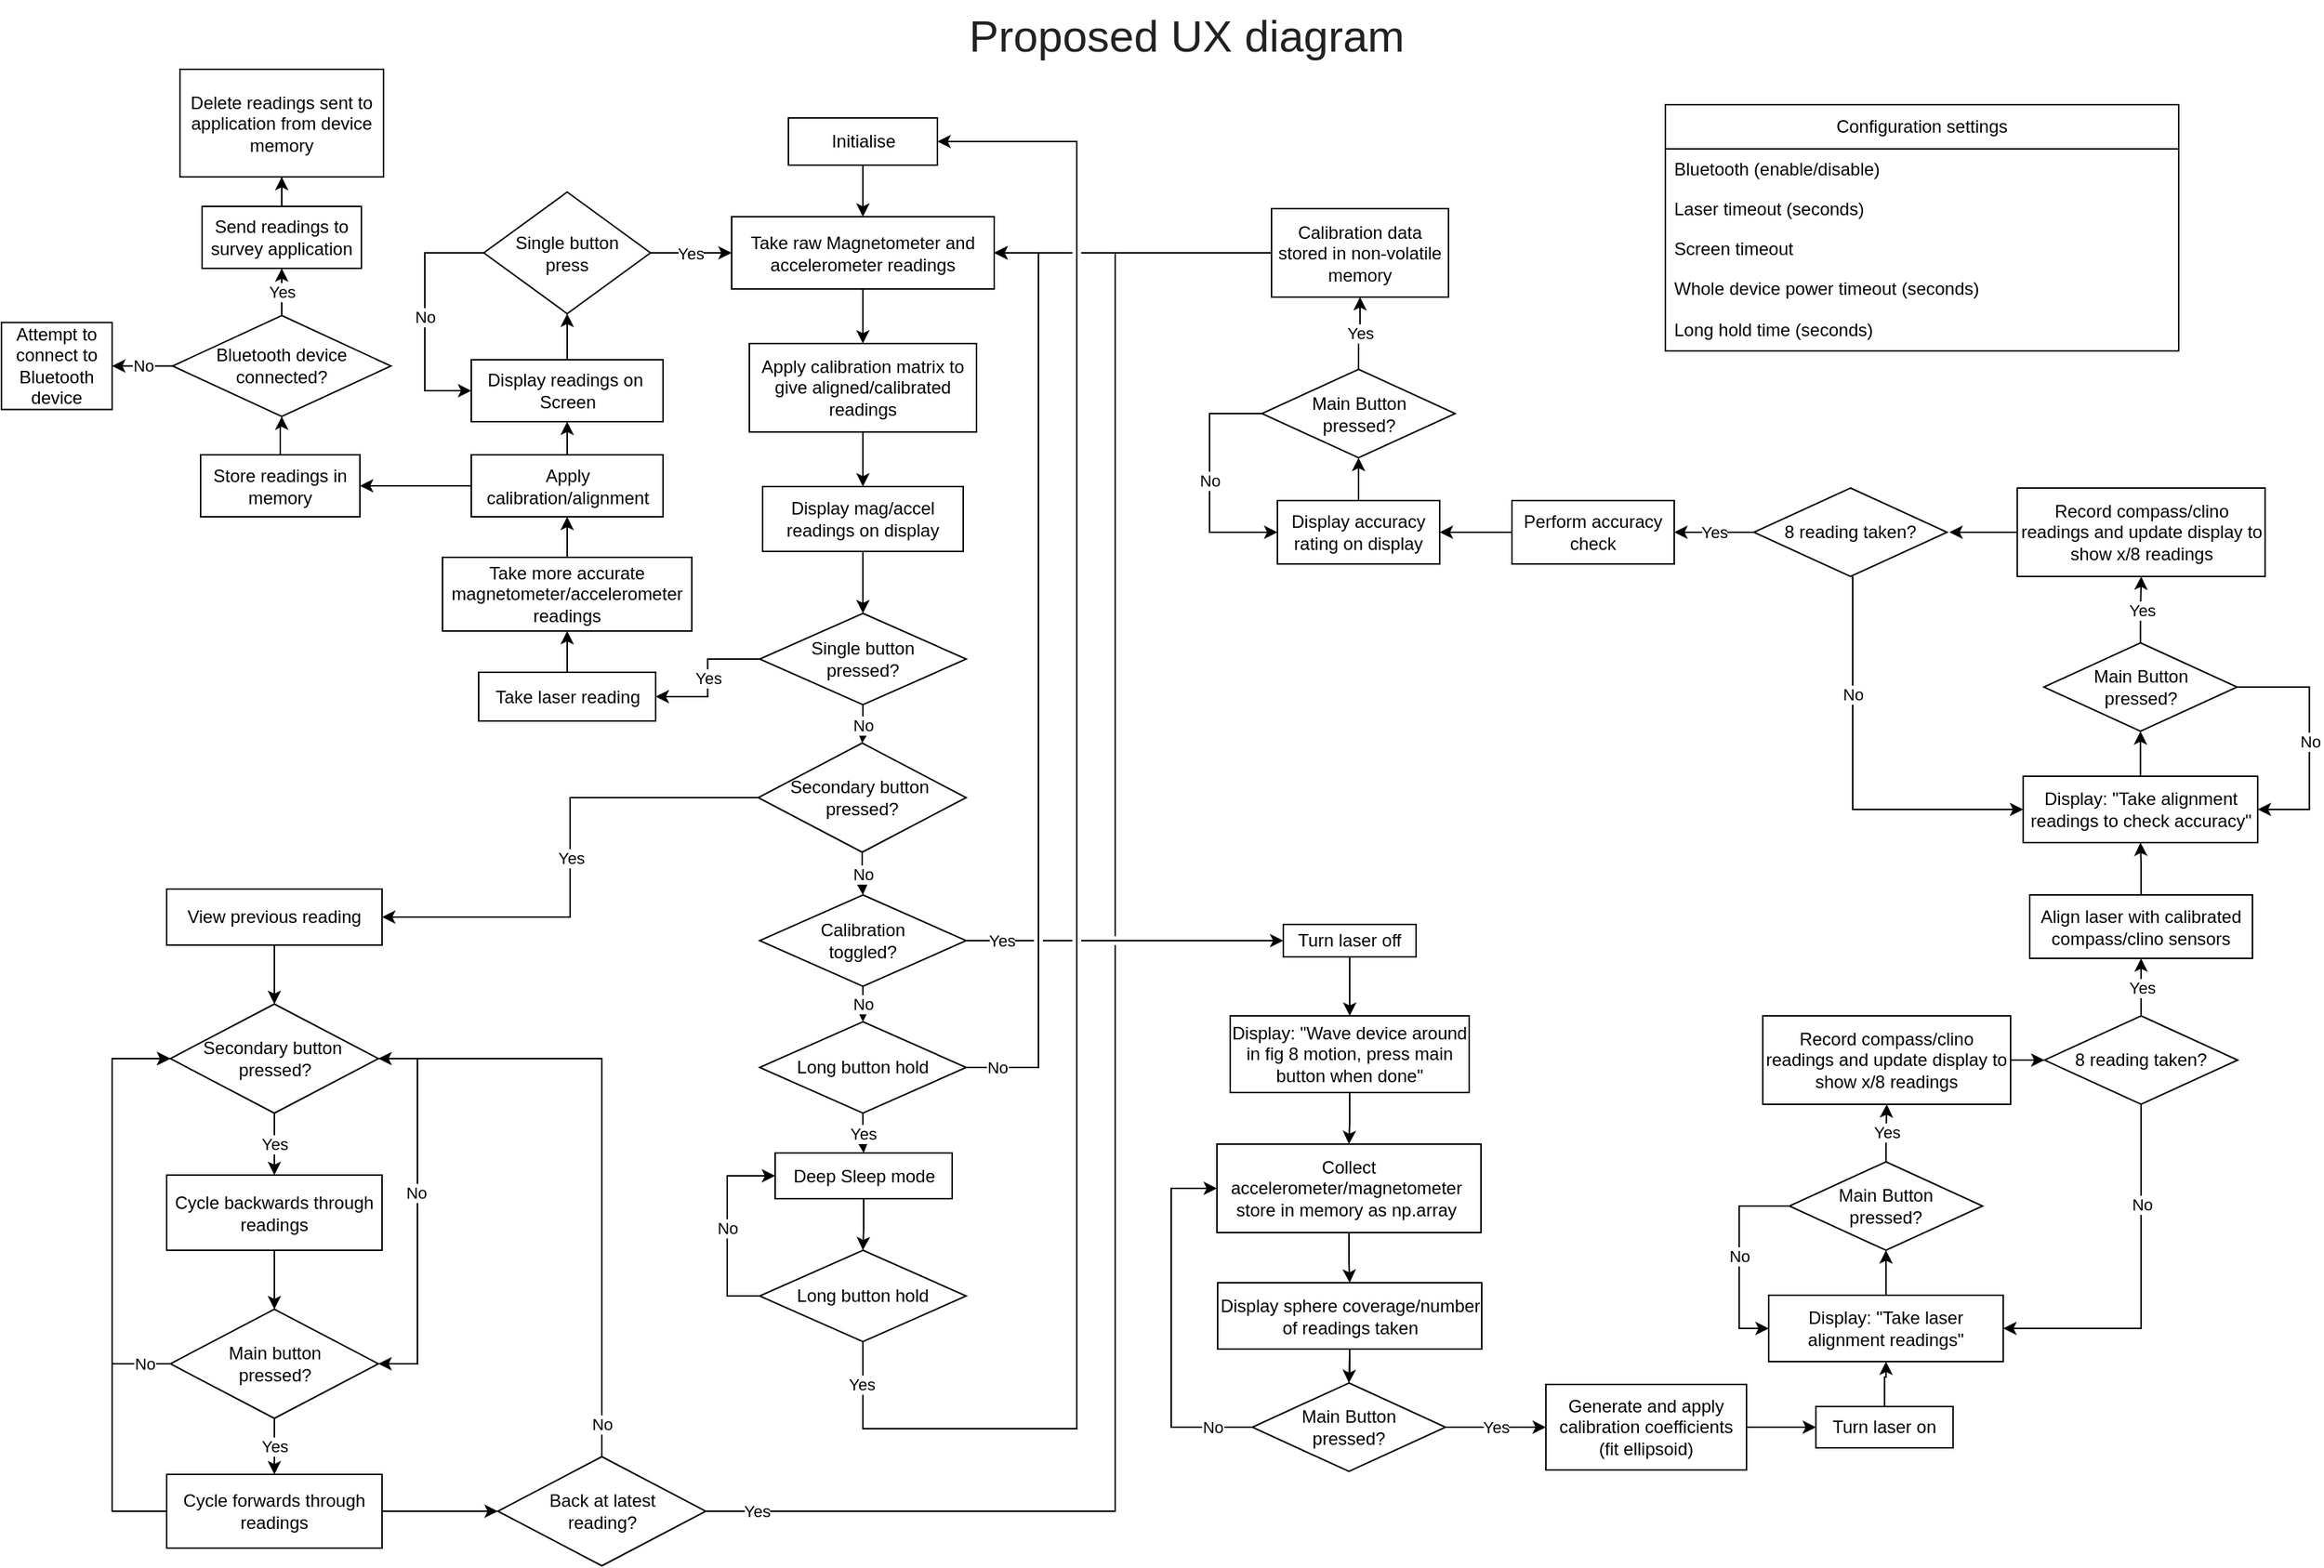 <mxfile version="21.0.8" type="github">
  <diagram id="prtHgNgQTEPvFCAcTncT" name="Page-1">
    <mxGraphModel dx="2206" dy="1175" grid="0" gridSize="10" guides="1" tooltips="1" connect="1" arrows="1" fold="1" page="1" pageScale="1" pageWidth="1654" pageHeight="1169" math="0" shadow="0">
      <root>
        <mxCell id="0" />
        <mxCell id="1" parent="0" />
        <mxCell id="mQ-JSUjQyCsfGKi6wpiM-22" value="" style="edgeStyle=orthogonalEdgeStyle;rounded=0;orthogonalLoop=1;jettySize=auto;html=1;" edge="1" parent="1" source="dNxyNK7c78bLwvsdeMH5-26" target="mQ-JSUjQyCsfGKi6wpiM-21">
          <mxGeometry relative="1" as="geometry" />
        </mxCell>
        <mxCell id="dNxyNK7c78bLwvsdeMH5-26" value="Initialise" style="rounded=0;whiteSpace=wrap;html=1;fontFamily=Helvetica;fontSize=12;fontColor=#000000;align=center;" parent="1" vertex="1">
          <mxGeometry x="578.5" y="123" width="101" height="32" as="geometry" />
        </mxCell>
        <mxCell id="mQ-JSUjQyCsfGKi6wpiM-186" style="edgeStyle=orthogonalEdgeStyle;rounded=0;orthogonalLoop=1;jettySize=auto;html=1;" edge="1" parent="1" source="dNxyNK7c78bLwvsdeMH5-30" target="mQ-JSUjQyCsfGKi6wpiM-43">
          <mxGeometry relative="1" as="geometry" />
        </mxCell>
        <mxCell id="dNxyNK7c78bLwvsdeMH5-30" value="Display mag/accel readings on display" style="rounded=0;whiteSpace=wrap;html=1;fontFamily=Helvetica;fontSize=12;fontColor=#000000;align=center;" parent="1" vertex="1">
          <mxGeometry x="561" y="373" width="136" height="44" as="geometry" />
        </mxCell>
        <mxCell id="mQ-JSUjQyCsfGKi6wpiM-98" style="edgeStyle=orthogonalEdgeStyle;rounded=0;orthogonalLoop=1;jettySize=auto;html=1;entryX=0.5;entryY=0;entryDx=0;entryDy=0;" edge="1" parent="1" source="mQ-JSUjQyCsfGKi6wpiM-14" target="dNxyNK7c78bLwvsdeMH5-30">
          <mxGeometry relative="1" as="geometry" />
        </mxCell>
        <mxCell id="mQ-JSUjQyCsfGKi6wpiM-14" value="Apply calibration matrix to give aligned/calibrated readings" style="whiteSpace=wrap;html=1;fontColor=#000000;" vertex="1" parent="1">
          <mxGeometry x="552" y="276" width="154" height="60" as="geometry" />
        </mxCell>
        <mxCell id="mQ-JSUjQyCsfGKi6wpiM-93" style="edgeStyle=orthogonalEdgeStyle;rounded=0;orthogonalLoop=1;jettySize=auto;html=1;entryX=0.5;entryY=0;entryDx=0;entryDy=0;" edge="1" parent="1" source="mQ-JSUjQyCsfGKi6wpiM-21" target="mQ-JSUjQyCsfGKi6wpiM-14">
          <mxGeometry relative="1" as="geometry" />
        </mxCell>
        <mxCell id="mQ-JSUjQyCsfGKi6wpiM-21" value="Take raw Magnetometer and accelerometer readings" style="rounded=0;whiteSpace=wrap;html=1;fontFamily=Helvetica;fontSize=12;fontColor=#000000;align=center;" vertex="1" parent="1">
          <mxGeometry x="540" y="190" width="178" height="49" as="geometry" />
        </mxCell>
        <mxCell id="mQ-JSUjQyCsfGKi6wpiM-46" value="No" style="edgeStyle=orthogonalEdgeStyle;rounded=0;orthogonalLoop=1;jettySize=auto;html=1;" edge="1" parent="1" source="mQ-JSUjQyCsfGKi6wpiM-43" target="mQ-JSUjQyCsfGKi6wpiM-45">
          <mxGeometry relative="1" as="geometry" />
        </mxCell>
        <mxCell id="mQ-JSUjQyCsfGKi6wpiM-187" value="Yes" style="edgeStyle=orthogonalEdgeStyle;rounded=0;orthogonalLoop=1;jettySize=auto;html=1;entryX=1;entryY=0.5;entryDx=0;entryDy=0;" edge="1" parent="1" source="mQ-JSUjQyCsfGKi6wpiM-43" target="mQ-JSUjQyCsfGKi6wpiM-57">
          <mxGeometry relative="1" as="geometry" />
        </mxCell>
        <mxCell id="mQ-JSUjQyCsfGKi6wpiM-43" value="Single button &lt;br&gt;pressed?" style="rhombus;whiteSpace=wrap;html=1;fontColor=#000000;" vertex="1" parent="1">
          <mxGeometry x="559" y="459" width="140" height="62" as="geometry" />
        </mxCell>
        <mxCell id="mQ-JSUjQyCsfGKi6wpiM-108" value="No" style="edgeStyle=orthogonalEdgeStyle;rounded=0;orthogonalLoop=1;jettySize=auto;html=1;" edge="1" parent="1" source="mQ-JSUjQyCsfGKi6wpiM-45" target="mQ-JSUjQyCsfGKi6wpiM-107">
          <mxGeometry relative="1" as="geometry" />
        </mxCell>
        <mxCell id="mQ-JSUjQyCsfGKi6wpiM-216" value="Yes" style="edgeStyle=orthogonalEdgeStyle;rounded=0;orthogonalLoop=1;jettySize=auto;html=1;entryX=1;entryY=0.5;entryDx=0;entryDy=0;" edge="1" parent="1" source="mQ-JSUjQyCsfGKi6wpiM-45" target="mQ-JSUjQyCsfGKi6wpiM-215">
          <mxGeometry relative="1" as="geometry" />
        </mxCell>
        <mxCell id="mQ-JSUjQyCsfGKi6wpiM-45" value="Secondary button&amp;nbsp;&lt;br&gt;pressed?" style="rhombus;whiteSpace=wrap;html=1;fontColor=#000000;" vertex="1" parent="1">
          <mxGeometry x="558" y="547" width="141" height="74" as="geometry" />
        </mxCell>
        <mxCell id="mQ-JSUjQyCsfGKi6wpiM-50" value="Yes" style="edgeStyle=orthogonalEdgeStyle;rounded=0;orthogonalLoop=1;jettySize=auto;html=1;" edge="1" parent="1" source="mQ-JSUjQyCsfGKi6wpiM-47" target="mQ-JSUjQyCsfGKi6wpiM-49">
          <mxGeometry relative="1" as="geometry" />
        </mxCell>
        <mxCell id="mQ-JSUjQyCsfGKi6wpiM-213" value="No" style="edgeStyle=orthogonalEdgeStyle;rounded=0;orthogonalLoop=1;jettySize=auto;html=1;entryX=1;entryY=0.5;entryDx=0;entryDy=0;" edge="1" parent="1" source="mQ-JSUjQyCsfGKi6wpiM-47" target="mQ-JSUjQyCsfGKi6wpiM-21">
          <mxGeometry x="-0.937" relative="1" as="geometry">
            <Array as="points">
              <mxPoint x="748" y="767" />
              <mxPoint x="748" y="214" />
            </Array>
            <mxPoint x="1" as="offset" />
          </mxGeometry>
        </mxCell>
        <mxCell id="mQ-JSUjQyCsfGKi6wpiM-47" value="Long button hold" style="rhombus;whiteSpace=wrap;html=1;fontColor=#000000;" vertex="1" parent="1">
          <mxGeometry x="559" y="736" width="140" height="62" as="geometry" />
        </mxCell>
        <mxCell id="mQ-JSUjQyCsfGKi6wpiM-52" value="" style="edgeStyle=orthogonalEdgeStyle;rounded=0;orthogonalLoop=1;jettySize=auto;html=1;" edge="1" parent="1" source="mQ-JSUjQyCsfGKi6wpiM-49" target="mQ-JSUjQyCsfGKi6wpiM-51">
          <mxGeometry relative="1" as="geometry" />
        </mxCell>
        <mxCell id="mQ-JSUjQyCsfGKi6wpiM-49" value="Deep Sleep mode" style="whiteSpace=wrap;html=1;fontColor=#000000;" vertex="1" parent="1">
          <mxGeometry x="569.5" y="825" width="120" height="31" as="geometry" />
        </mxCell>
        <mxCell id="mQ-JSUjQyCsfGKi6wpiM-55" value="No" style="edgeStyle=orthogonalEdgeStyle;rounded=0;orthogonalLoop=1;jettySize=auto;html=1;entryX=0;entryY=0.5;entryDx=0;entryDy=0;" edge="1" parent="1" source="mQ-JSUjQyCsfGKi6wpiM-51" target="mQ-JSUjQyCsfGKi6wpiM-49">
          <mxGeometry relative="1" as="geometry">
            <Array as="points">
              <mxPoint x="537" y="922" />
              <mxPoint x="537" y="841" />
            </Array>
          </mxGeometry>
        </mxCell>
        <mxCell id="mQ-JSUjQyCsfGKi6wpiM-105" style="edgeStyle=orthogonalEdgeStyle;rounded=0;orthogonalLoop=1;jettySize=auto;html=1;entryX=1;entryY=0.5;entryDx=0;entryDy=0;jumpStyle=gap;jumpSize=10;" edge="1" parent="1" source="mQ-JSUjQyCsfGKi6wpiM-51" target="dNxyNK7c78bLwvsdeMH5-26">
          <mxGeometry relative="1" as="geometry">
            <Array as="points">
              <mxPoint x="629" y="1012" />
              <mxPoint x="774" y="1012" />
              <mxPoint x="774" y="139" />
            </Array>
          </mxGeometry>
        </mxCell>
        <mxCell id="mQ-JSUjQyCsfGKi6wpiM-106" value="Yes" style="edgeLabel;html=1;align=center;verticalAlign=middle;resizable=0;points=[];" vertex="1" connectable="0" parent="mQ-JSUjQyCsfGKi6wpiM-105">
          <mxGeometry x="-0.895" y="2" relative="1" as="geometry">
            <mxPoint x="-4" y="-28" as="offset" />
          </mxGeometry>
        </mxCell>
        <mxCell id="mQ-JSUjQyCsfGKi6wpiM-51" value="Long button hold" style="rhombus;whiteSpace=wrap;html=1;fontColor=#000000;" vertex="1" parent="1">
          <mxGeometry x="559" y="891" width="140" height="62" as="geometry" />
        </mxCell>
        <mxCell id="mQ-JSUjQyCsfGKi6wpiM-185" style="edgeStyle=orthogonalEdgeStyle;rounded=0;orthogonalLoop=1;jettySize=auto;html=1;entryX=0.5;entryY=1;entryDx=0;entryDy=0;" edge="1" parent="1" source="mQ-JSUjQyCsfGKi6wpiM-57" target="mQ-JSUjQyCsfGKi6wpiM-58">
          <mxGeometry relative="1" as="geometry" />
        </mxCell>
        <mxCell id="mQ-JSUjQyCsfGKi6wpiM-57" value="Take laser reading" style="rounded=0;whiteSpace=wrap;html=1;" vertex="1" parent="1">
          <mxGeometry x="368.5" y="499" width="120" height="33" as="geometry" />
        </mxCell>
        <mxCell id="mQ-JSUjQyCsfGKi6wpiM-184" style="edgeStyle=orthogonalEdgeStyle;rounded=0;orthogonalLoop=1;jettySize=auto;html=1;entryX=0.5;entryY=1;entryDx=0;entryDy=0;" edge="1" parent="1" source="mQ-JSUjQyCsfGKi6wpiM-58" target="mQ-JSUjQyCsfGKi6wpiM-59">
          <mxGeometry relative="1" as="geometry" />
        </mxCell>
        <mxCell id="mQ-JSUjQyCsfGKi6wpiM-58" value="Take more accurate magnetometer/accelerometer readings" style="rounded=0;whiteSpace=wrap;html=1;" vertex="1" parent="1">
          <mxGeometry x="344" y="421" width="169" height="50" as="geometry" />
        </mxCell>
        <mxCell id="mQ-JSUjQyCsfGKi6wpiM-94" style="edgeStyle=orthogonalEdgeStyle;rounded=0;orthogonalLoop=1;jettySize=auto;html=1;entryX=0.5;entryY=1;entryDx=0;entryDy=0;" edge="1" parent="1" source="mQ-JSUjQyCsfGKi6wpiM-59" target="mQ-JSUjQyCsfGKi6wpiM-67">
          <mxGeometry relative="1" as="geometry" />
        </mxCell>
        <mxCell id="mQ-JSUjQyCsfGKi6wpiM-99" style="edgeStyle=orthogonalEdgeStyle;rounded=0;orthogonalLoop=1;jettySize=auto;html=1;entryX=1;entryY=0.5;entryDx=0;entryDy=0;" edge="1" parent="1" source="mQ-JSUjQyCsfGKi6wpiM-59" target="mQ-JSUjQyCsfGKi6wpiM-71">
          <mxGeometry relative="1" as="geometry" />
        </mxCell>
        <mxCell id="mQ-JSUjQyCsfGKi6wpiM-59" value="Apply calibration/alignment" style="rounded=0;whiteSpace=wrap;html=1;" vertex="1" parent="1">
          <mxGeometry x="363.5" y="351.5" width="130" height="42" as="geometry" />
        </mxCell>
        <mxCell id="mQ-JSUjQyCsfGKi6wpiM-96" style="edgeStyle=orthogonalEdgeStyle;rounded=0;orthogonalLoop=1;jettySize=auto;html=1;entryX=0.5;entryY=1;entryDx=0;entryDy=0;" edge="1" parent="1" source="mQ-JSUjQyCsfGKi6wpiM-67" target="mQ-JSUjQyCsfGKi6wpiM-73">
          <mxGeometry relative="1" as="geometry" />
        </mxCell>
        <mxCell id="mQ-JSUjQyCsfGKi6wpiM-67" value="Display readings on&amp;nbsp;&lt;br&gt;Screen" style="rounded=0;whiteSpace=wrap;html=1;" vertex="1" parent="1">
          <mxGeometry x="363.5" y="287" width="130" height="42" as="geometry" />
        </mxCell>
        <mxCell id="mQ-JSUjQyCsfGKi6wpiM-205" style="edgeStyle=orthogonalEdgeStyle;rounded=0;orthogonalLoop=1;jettySize=auto;html=1;" edge="1" parent="1" source="mQ-JSUjQyCsfGKi6wpiM-71" target="mQ-JSUjQyCsfGKi6wpiM-188">
          <mxGeometry relative="1" as="geometry" />
        </mxCell>
        <mxCell id="mQ-JSUjQyCsfGKi6wpiM-71" value="Store readings in memory" style="rounded=0;whiteSpace=wrap;html=1;" vertex="1" parent="1">
          <mxGeometry x="180" y="351.5" width="108" height="42" as="geometry" />
        </mxCell>
        <mxCell id="mQ-JSUjQyCsfGKi6wpiM-87" value="Yes" style="edgeStyle=orthogonalEdgeStyle;rounded=0;orthogonalLoop=1;jettySize=auto;html=1;" edge="1" parent="1" source="mQ-JSUjQyCsfGKi6wpiM-73" target="mQ-JSUjQyCsfGKi6wpiM-21">
          <mxGeometry relative="1" as="geometry" />
        </mxCell>
        <mxCell id="mQ-JSUjQyCsfGKi6wpiM-97" value="No" style="edgeStyle=orthogonalEdgeStyle;rounded=0;orthogonalLoop=1;jettySize=auto;html=1;entryX=0;entryY=0.5;entryDx=0;entryDy=0;" edge="1" parent="1" source="mQ-JSUjQyCsfGKi6wpiM-73" target="mQ-JSUjQyCsfGKi6wpiM-67">
          <mxGeometry x="0.018" relative="1" as="geometry">
            <Array as="points">
              <mxPoint x="332" y="214" />
              <mxPoint x="332" y="308" />
            </Array>
            <mxPoint as="offset" />
          </mxGeometry>
        </mxCell>
        <mxCell id="mQ-JSUjQyCsfGKi6wpiM-73" value="Single button &lt;br&gt;press" style="rhombus;whiteSpace=wrap;html=1;fontFamily=Helvetica;fontSize=12;fontColor=#000000;align=center;" vertex="1" parent="1">
          <mxGeometry x="372" y="173.25" width="113" height="82.5" as="geometry" />
        </mxCell>
        <mxCell id="mQ-JSUjQyCsfGKi6wpiM-135" style="edgeStyle=orthogonalEdgeStyle;rounded=0;orthogonalLoop=1;jettySize=auto;html=1;entryX=0.5;entryY=0;entryDx=0;entryDy=0;" edge="1" parent="1" source="mQ-JSUjQyCsfGKi6wpiM-100" target="mQ-JSUjQyCsfGKi6wpiM-102">
          <mxGeometry relative="1" as="geometry" />
        </mxCell>
        <mxCell id="mQ-JSUjQyCsfGKi6wpiM-100" value="Display: &quot;Wave device around in fig 8 motion, press main button when done&quot;" style="whiteSpace=wrap;html=1;fontColor=#000000;" vertex="1" parent="1">
          <mxGeometry x="878" y="732" width="162" height="52" as="geometry" />
        </mxCell>
        <mxCell id="mQ-JSUjQyCsfGKi6wpiM-111" style="edgeStyle=orthogonalEdgeStyle;rounded=0;orthogonalLoop=1;jettySize=auto;html=1;" edge="1" parent="1" source="mQ-JSUjQyCsfGKi6wpiM-102" target="mQ-JSUjQyCsfGKi6wpiM-104">
          <mxGeometry relative="1" as="geometry" />
        </mxCell>
        <mxCell id="mQ-JSUjQyCsfGKi6wpiM-102" value="Collect accelerometer/magnetometer&amp;nbsp;&lt;br&gt;store in memory as np.array&amp;nbsp;" style="whiteSpace=wrap;html=1;fontColor=#000000;" vertex="1" parent="1">
          <mxGeometry x="869" y="819" width="179" height="60" as="geometry" />
        </mxCell>
        <mxCell id="mQ-JSUjQyCsfGKi6wpiM-115" value="" style="edgeStyle=orthogonalEdgeStyle;rounded=0;orthogonalLoop=1;jettySize=auto;html=1;" edge="1" parent="1" source="mQ-JSUjQyCsfGKi6wpiM-104">
          <mxGeometry relative="1" as="geometry">
            <mxPoint x="958.471" y="981.013" as="targetPoint" />
          </mxGeometry>
        </mxCell>
        <mxCell id="mQ-JSUjQyCsfGKi6wpiM-104" value="Display sphere coverage/number of readings taken" style="whiteSpace=wrap;html=1;fontColor=#000000;" vertex="1" parent="1">
          <mxGeometry x="869.5" y="913" width="179" height="45" as="geometry" />
        </mxCell>
        <mxCell id="mQ-JSUjQyCsfGKi6wpiM-110" value="No" style="edgeStyle=orthogonalEdgeStyle;rounded=0;orthogonalLoop=1;jettySize=auto;html=1;" edge="1" parent="1" source="mQ-JSUjQyCsfGKi6wpiM-107" target="mQ-JSUjQyCsfGKi6wpiM-47">
          <mxGeometry relative="1" as="geometry" />
        </mxCell>
        <mxCell id="mQ-JSUjQyCsfGKi6wpiM-243" style="edgeStyle=orthogonalEdgeStyle;rounded=0;orthogonalLoop=1;jettySize=auto;html=1;jumpStyle=gap;" edge="1" parent="1" source="mQ-JSUjQyCsfGKi6wpiM-107" target="mQ-JSUjQyCsfGKi6wpiM-124">
          <mxGeometry relative="1" as="geometry" />
        </mxCell>
        <mxCell id="mQ-JSUjQyCsfGKi6wpiM-244" value="Yes" style="edgeLabel;html=1;align=center;verticalAlign=middle;resizable=0;points=[];" vertex="1" connectable="0" parent="mQ-JSUjQyCsfGKi6wpiM-243">
          <mxGeometry x="-0.781" y="-1" relative="1" as="geometry">
            <mxPoint y="-1" as="offset" />
          </mxGeometry>
        </mxCell>
        <mxCell id="mQ-JSUjQyCsfGKi6wpiM-107" value="Calibration &lt;br&gt;toggled?" style="rhombus;whiteSpace=wrap;html=1;fontColor=#000000;" vertex="1" parent="1">
          <mxGeometry x="559" y="650" width="140" height="62" as="geometry" />
        </mxCell>
        <mxCell id="mQ-JSUjQyCsfGKi6wpiM-136" value="No" style="edgeStyle=orthogonalEdgeStyle;rounded=0;orthogonalLoop=1;jettySize=auto;html=1;entryX=0;entryY=0.5;entryDx=0;entryDy=0;" edge="1" parent="1" source="mQ-JSUjQyCsfGKi6wpiM-114" target="mQ-JSUjQyCsfGKi6wpiM-102">
          <mxGeometry x="-0.78" relative="1" as="geometry">
            <Array as="points">
              <mxPoint x="838" y="1011" />
              <mxPoint x="838" y="849" />
            </Array>
            <mxPoint as="offset" />
          </mxGeometry>
        </mxCell>
        <mxCell id="mQ-JSUjQyCsfGKi6wpiM-114" value="Main Button &lt;br&gt;pressed?" style="rhombus;whiteSpace=wrap;html=1;fontColor=#000000;" vertex="1" parent="1">
          <mxGeometry x="893" y="981" width="131" height="60" as="geometry" />
        </mxCell>
        <mxCell id="mQ-JSUjQyCsfGKi6wpiM-120" style="edgeStyle=orthogonalEdgeStyle;rounded=0;orthogonalLoop=1;jettySize=auto;html=1;entryX=0.5;entryY=1;entryDx=0;entryDy=0;" edge="1" parent="1" source="mQ-JSUjQyCsfGKi6wpiM-117" target="mQ-JSUjQyCsfGKi6wpiM-119">
          <mxGeometry relative="1" as="geometry" />
        </mxCell>
        <mxCell id="mQ-JSUjQyCsfGKi6wpiM-117" value="Display: &quot;Take laser alignment readings&quot;" style="whiteSpace=wrap;html=1;fontColor=#000000;" vertex="1" parent="1">
          <mxGeometry x="1243.06" y="921.5" width="159" height="45" as="geometry" />
        </mxCell>
        <mxCell id="mQ-JSUjQyCsfGKi6wpiM-123" value="Yes" style="edgeStyle=orthogonalEdgeStyle;rounded=0;orthogonalLoop=1;jettySize=auto;html=1;" edge="1" parent="1" source="mQ-JSUjQyCsfGKi6wpiM-119" target="mQ-JSUjQyCsfGKi6wpiM-122">
          <mxGeometry relative="1" as="geometry" />
        </mxCell>
        <mxCell id="mQ-JSUjQyCsfGKi6wpiM-140" value="No" style="edgeStyle=orthogonalEdgeStyle;rounded=0;orthogonalLoop=1;jettySize=auto;html=1;entryX=0;entryY=0.5;entryDx=0;entryDy=0;" edge="1" parent="1" source="mQ-JSUjQyCsfGKi6wpiM-119" target="mQ-JSUjQyCsfGKi6wpiM-117">
          <mxGeometry relative="1" as="geometry">
            <Array as="points">
              <mxPoint x="1223.06" y="861" />
              <mxPoint x="1223.06" y="944" />
            </Array>
          </mxGeometry>
        </mxCell>
        <mxCell id="mQ-JSUjQyCsfGKi6wpiM-119" value="Main Button &lt;br&gt;pressed?" style="rhombus;whiteSpace=wrap;html=1;fontColor=#000000;" vertex="1" parent="1">
          <mxGeometry x="1257.06" y="831" width="131" height="60" as="geometry" />
        </mxCell>
        <mxCell id="mQ-JSUjQyCsfGKi6wpiM-166" style="edgeStyle=orthogonalEdgeStyle;rounded=0;orthogonalLoop=1;jettySize=auto;html=1;entryX=0;entryY=0.5;entryDx=0;entryDy=0;" edge="1" parent="1" source="mQ-JSUjQyCsfGKi6wpiM-122" target="mQ-JSUjQyCsfGKi6wpiM-139">
          <mxGeometry relative="1" as="geometry" />
        </mxCell>
        <mxCell id="mQ-JSUjQyCsfGKi6wpiM-122" value="Record compass/clino readings and update display to show x/8 readings" style="whiteSpace=wrap;html=1;fontColor=#000000;" vertex="1" parent="1">
          <mxGeometry x="1239.06" y="732" width="168" height="60" as="geometry" />
        </mxCell>
        <mxCell id="mQ-JSUjQyCsfGKi6wpiM-132" style="edgeStyle=orthogonalEdgeStyle;rounded=0;orthogonalLoop=1;jettySize=auto;html=1;entryX=0.5;entryY=0;entryDx=0;entryDy=0;" edge="1" parent="1" source="mQ-JSUjQyCsfGKi6wpiM-124" target="mQ-JSUjQyCsfGKi6wpiM-100">
          <mxGeometry relative="1" as="geometry" />
        </mxCell>
        <mxCell id="mQ-JSUjQyCsfGKi6wpiM-124" value="Turn laser off" style="whiteSpace=wrap;html=1;fontColor=#000000;" vertex="1" parent="1">
          <mxGeometry x="914" y="670" width="90" height="22" as="geometry" />
        </mxCell>
        <mxCell id="mQ-JSUjQyCsfGKi6wpiM-129" style="edgeStyle=orthogonalEdgeStyle;rounded=0;orthogonalLoop=1;jettySize=auto;html=1;entryX=0.5;entryY=1;entryDx=0;entryDy=0;" edge="1" parent="1" source="mQ-JSUjQyCsfGKi6wpiM-127" target="mQ-JSUjQyCsfGKi6wpiM-117">
          <mxGeometry relative="1" as="geometry" />
        </mxCell>
        <mxCell id="mQ-JSUjQyCsfGKi6wpiM-127" value="Turn laser on" style="whiteSpace=wrap;html=1;fontColor=#000000;" vertex="1" parent="1">
          <mxGeometry x="1275.06" y="997" width="93" height="28" as="geometry" />
        </mxCell>
        <mxCell id="mQ-JSUjQyCsfGKi6wpiM-165" value="No" style="edgeStyle=orthogonalEdgeStyle;rounded=0;orthogonalLoop=1;jettySize=auto;html=1;entryX=1;entryY=0.5;entryDx=0;entryDy=0;" edge="1" parent="1" source="mQ-JSUjQyCsfGKi6wpiM-139" target="mQ-JSUjQyCsfGKi6wpiM-117">
          <mxGeometry x="-0.45" relative="1" as="geometry">
            <Array as="points">
              <mxPoint x="1496" y="944" />
            </Array>
            <mxPoint as="offset" />
          </mxGeometry>
        </mxCell>
        <mxCell id="mQ-JSUjQyCsfGKi6wpiM-169" value="Yes" style="edgeStyle=orthogonalEdgeStyle;rounded=0;orthogonalLoop=1;jettySize=auto;html=1;" edge="1" parent="1" source="mQ-JSUjQyCsfGKi6wpiM-139" target="mQ-JSUjQyCsfGKi6wpiM-168">
          <mxGeometry relative="1" as="geometry" />
        </mxCell>
        <mxCell id="mQ-JSUjQyCsfGKi6wpiM-139" value="8 reading taken?" style="rhombus;whiteSpace=wrap;html=1;fontColor=#000000;" vertex="1" parent="1">
          <mxGeometry x="1430" y="732" width="131" height="60" as="geometry" />
        </mxCell>
        <mxCell id="mQ-JSUjQyCsfGKi6wpiM-146" style="edgeStyle=orthogonalEdgeStyle;rounded=0;orthogonalLoop=1;jettySize=auto;html=1;entryX=0.5;entryY=1;entryDx=0;entryDy=0;" edge="1" parent="1" source="mQ-JSUjQyCsfGKi6wpiM-147" target="mQ-JSUjQyCsfGKi6wpiM-150">
          <mxGeometry relative="1" as="geometry" />
        </mxCell>
        <mxCell id="mQ-JSUjQyCsfGKi6wpiM-147" value="Display: &quot;Take alignment readings to check accuracy&quot;" style="whiteSpace=wrap;html=1;fontColor=#000000;" vertex="1" parent="1">
          <mxGeometry x="1415.58" y="569.5" width="159" height="45" as="geometry" />
        </mxCell>
        <mxCell id="mQ-JSUjQyCsfGKi6wpiM-148" value="Yes" style="edgeStyle=orthogonalEdgeStyle;rounded=0;orthogonalLoop=1;jettySize=auto;html=1;" edge="1" parent="1" source="mQ-JSUjQyCsfGKi6wpiM-150" target="mQ-JSUjQyCsfGKi6wpiM-152">
          <mxGeometry relative="1" as="geometry" />
        </mxCell>
        <mxCell id="mQ-JSUjQyCsfGKi6wpiM-157" value="No" style="edgeStyle=orthogonalEdgeStyle;rounded=0;orthogonalLoop=1;jettySize=auto;html=1;entryX=1;entryY=0.5;entryDx=0;entryDy=0;" edge="1" parent="1" source="mQ-JSUjQyCsfGKi6wpiM-150" target="mQ-JSUjQyCsfGKi6wpiM-147">
          <mxGeometry x="0.03" relative="1" as="geometry">
            <Array as="points">
              <mxPoint x="1609.58" y="509" />
              <mxPoint x="1609.58" y="592" />
            </Array>
            <mxPoint as="offset" />
          </mxGeometry>
        </mxCell>
        <mxCell id="mQ-JSUjQyCsfGKi6wpiM-150" value="Main Button &lt;br&gt;pressed?" style="rhombus;whiteSpace=wrap;html=1;fontColor=#000000;" vertex="1" parent="1">
          <mxGeometry x="1429.58" y="479" width="131" height="60" as="geometry" />
        </mxCell>
        <mxCell id="mQ-JSUjQyCsfGKi6wpiM-156" style="edgeStyle=orthogonalEdgeStyle;rounded=0;orthogonalLoop=1;jettySize=auto;html=1;" edge="1" parent="1" source="mQ-JSUjQyCsfGKi6wpiM-152">
          <mxGeometry relative="1" as="geometry">
            <mxPoint x="1365.52" y="404" as="targetPoint" />
          </mxGeometry>
        </mxCell>
        <mxCell id="mQ-JSUjQyCsfGKi6wpiM-152" value="Record compass/clino readings and update display to show x/8 readings" style="whiteSpace=wrap;html=1;fontColor=#000000;" vertex="1" parent="1">
          <mxGeometry x="1411.58" y="374" width="168" height="60" as="geometry" />
        </mxCell>
        <mxCell id="mQ-JSUjQyCsfGKi6wpiM-158" value="No" style="edgeStyle=orthogonalEdgeStyle;rounded=0;orthogonalLoop=1;jettySize=auto;html=1;entryX=0;entryY=0.5;entryDx=0;entryDy=0;" edge="1" parent="1" target="mQ-JSUjQyCsfGKi6wpiM-147">
          <mxGeometry x="-0.415" relative="1" as="geometry">
            <mxPoint x="1300" y="433.991" as="sourcePoint" />
            <Array as="points">
              <mxPoint x="1299.58" y="592" />
            </Array>
            <mxPoint as="offset" />
          </mxGeometry>
        </mxCell>
        <mxCell id="mQ-JSUjQyCsfGKi6wpiM-172" value="Yes" style="edgeStyle=orthogonalEdgeStyle;rounded=0;orthogonalLoop=1;jettySize=auto;html=1;" edge="1" parent="1" source="mQ-JSUjQyCsfGKi6wpiM-154" target="mQ-JSUjQyCsfGKi6wpiM-171">
          <mxGeometry relative="1" as="geometry" />
        </mxCell>
        <mxCell id="mQ-JSUjQyCsfGKi6wpiM-154" value="8 reading taken?" style="rhombus;whiteSpace=wrap;html=1;fontColor=#000000;" vertex="1" parent="1">
          <mxGeometry x="1233" y="374" width="131" height="60" as="geometry" />
        </mxCell>
        <mxCell id="mQ-JSUjQyCsfGKi6wpiM-160" value="Yes" style="edgeStyle=orthogonalEdgeStyle;rounded=0;orthogonalLoop=1;jettySize=auto;html=1;exitX=1;exitY=0.5;exitDx=0;exitDy=0;" edge="1" parent="1" source="mQ-JSUjQyCsfGKi6wpiM-114" target="mQ-JSUjQyCsfGKi6wpiM-159">
          <mxGeometry relative="1" as="geometry">
            <mxPoint x="1026" y="1010" as="sourcePoint" />
            <mxPoint x="1170" y="1011" as="targetPoint" />
          </mxGeometry>
        </mxCell>
        <mxCell id="mQ-JSUjQyCsfGKi6wpiM-167" style="edgeStyle=orthogonalEdgeStyle;rounded=0;orthogonalLoop=1;jettySize=auto;html=1;" edge="1" parent="1" source="mQ-JSUjQyCsfGKi6wpiM-159" target="mQ-JSUjQyCsfGKi6wpiM-127">
          <mxGeometry relative="1" as="geometry" />
        </mxCell>
        <mxCell id="mQ-JSUjQyCsfGKi6wpiM-159" value="Generate and apply calibration coefficients (fit ellipsoid)" style="rounded=0;whiteSpace=wrap;html=1;" vertex="1" parent="1">
          <mxGeometry x="1092" y="982" width="136" height="58" as="geometry" />
        </mxCell>
        <mxCell id="mQ-JSUjQyCsfGKi6wpiM-170" style="edgeStyle=orthogonalEdgeStyle;rounded=0;orthogonalLoop=1;jettySize=auto;html=1;entryX=0.5;entryY=1;entryDx=0;entryDy=0;" edge="1" parent="1" source="mQ-JSUjQyCsfGKi6wpiM-168" target="mQ-JSUjQyCsfGKi6wpiM-147">
          <mxGeometry relative="1" as="geometry" />
        </mxCell>
        <mxCell id="mQ-JSUjQyCsfGKi6wpiM-168" value="Align laser with calibrated compass/clino sensors" style="rounded=0;whiteSpace=wrap;html=1;" vertex="1" parent="1">
          <mxGeometry x="1420" y="650" width="151" height="43" as="geometry" />
        </mxCell>
        <mxCell id="mQ-JSUjQyCsfGKi6wpiM-175" style="edgeStyle=orthogonalEdgeStyle;rounded=0;orthogonalLoop=1;jettySize=auto;html=1;entryX=1;entryY=0.5;entryDx=0;entryDy=0;" edge="1" parent="1" source="mQ-JSUjQyCsfGKi6wpiM-171" target="mQ-JSUjQyCsfGKi6wpiM-174">
          <mxGeometry relative="1" as="geometry" />
        </mxCell>
        <mxCell id="mQ-JSUjQyCsfGKi6wpiM-171" value="Perform accuracy &lt;br&gt;check" style="rounded=0;whiteSpace=wrap;html=1;" vertex="1" parent="1">
          <mxGeometry x="1069" y="382.5" width="110" height="43" as="geometry" />
        </mxCell>
        <mxCell id="mQ-JSUjQyCsfGKi6wpiM-176" value="No" style="edgeStyle=orthogonalEdgeStyle;rounded=0;orthogonalLoop=1;jettySize=auto;html=1;entryX=0;entryY=0.5;entryDx=0;entryDy=0;" edge="1" parent="1" source="mQ-JSUjQyCsfGKi6wpiM-173" target="mQ-JSUjQyCsfGKi6wpiM-174">
          <mxGeometry relative="1" as="geometry">
            <Array as="points">
              <mxPoint x="864" y="323" />
              <mxPoint x="864" y="404" />
            </Array>
          </mxGeometry>
        </mxCell>
        <mxCell id="mQ-JSUjQyCsfGKi6wpiM-181" value="Yes" style="edgeStyle=orthogonalEdgeStyle;rounded=0;orthogonalLoop=1;jettySize=auto;html=1;entryX=0.5;entryY=1;entryDx=0;entryDy=0;" edge="1" parent="1" source="mQ-JSUjQyCsfGKi6wpiM-173" target="mQ-JSUjQyCsfGKi6wpiM-180">
          <mxGeometry relative="1" as="geometry" />
        </mxCell>
        <mxCell id="mQ-JSUjQyCsfGKi6wpiM-173" value="Main Button &lt;br&gt;pressed?" style="rhombus;whiteSpace=wrap;html=1;fontColor=#000000;" vertex="1" parent="1">
          <mxGeometry x="899.5" y="293.5" width="131" height="60" as="geometry" />
        </mxCell>
        <mxCell id="mQ-JSUjQyCsfGKi6wpiM-178" style="edgeStyle=orthogonalEdgeStyle;rounded=0;orthogonalLoop=1;jettySize=auto;html=1;entryX=0.5;entryY=1;entryDx=0;entryDy=0;" edge="1" parent="1" source="mQ-JSUjQyCsfGKi6wpiM-174" target="mQ-JSUjQyCsfGKi6wpiM-173">
          <mxGeometry relative="1" as="geometry" />
        </mxCell>
        <mxCell id="mQ-JSUjQyCsfGKi6wpiM-174" value="Display accuracy rating on display" style="rounded=0;whiteSpace=wrap;html=1;" vertex="1" parent="1">
          <mxGeometry x="910" y="382.5" width="110" height="43" as="geometry" />
        </mxCell>
        <mxCell id="mQ-JSUjQyCsfGKi6wpiM-182" style="edgeStyle=orthogonalEdgeStyle;rounded=0;orthogonalLoop=1;jettySize=auto;html=1;entryX=1;entryY=0.5;entryDx=0;entryDy=0;jumpStyle=gap;" edge="1" parent="1" source="mQ-JSUjQyCsfGKi6wpiM-180" target="mQ-JSUjQyCsfGKi6wpiM-21">
          <mxGeometry relative="1" as="geometry" />
        </mxCell>
        <mxCell id="mQ-JSUjQyCsfGKi6wpiM-180" value="Calibration data stored in non-volatile memory" style="rounded=0;whiteSpace=wrap;html=1;" vertex="1" parent="1">
          <mxGeometry x="906" y="184.5" width="120" height="60" as="geometry" />
        </mxCell>
        <mxCell id="mQ-JSUjQyCsfGKi6wpiM-206" value="Yes" style="edgeStyle=orthogonalEdgeStyle;rounded=0;orthogonalLoop=1;jettySize=auto;html=1;" edge="1" parent="1" source="mQ-JSUjQyCsfGKi6wpiM-188" target="mQ-JSUjQyCsfGKi6wpiM-191">
          <mxGeometry relative="1" as="geometry" />
        </mxCell>
        <mxCell id="mQ-JSUjQyCsfGKi6wpiM-209" value="No" style="edgeStyle=orthogonalEdgeStyle;rounded=0;orthogonalLoop=1;jettySize=auto;html=1;entryX=1;entryY=0.5;entryDx=0;entryDy=0;" edge="1" parent="1" source="mQ-JSUjQyCsfGKi6wpiM-188" target="mQ-JSUjQyCsfGKi6wpiM-208">
          <mxGeometry relative="1" as="geometry" />
        </mxCell>
        <mxCell id="mQ-JSUjQyCsfGKi6wpiM-188" value="Bluetooth device connected?" style="rhombus;whiteSpace=wrap;html=1;rounded=0;" vertex="1" parent="1">
          <mxGeometry x="161" y="257" width="148" height="68.5" as="geometry" />
        </mxCell>
        <mxCell id="mQ-JSUjQyCsfGKi6wpiM-207" style="edgeStyle=orthogonalEdgeStyle;rounded=0;orthogonalLoop=1;jettySize=auto;html=1;" edge="1" parent="1" source="mQ-JSUjQyCsfGKi6wpiM-191" target="mQ-JSUjQyCsfGKi6wpiM-203">
          <mxGeometry relative="1" as="geometry" />
        </mxCell>
        <mxCell id="mQ-JSUjQyCsfGKi6wpiM-191" value="Send readings to survey application" style="rounded=0;whiteSpace=wrap;html=1;" vertex="1" parent="1">
          <mxGeometry x="181" y="183" width="108" height="42" as="geometry" />
        </mxCell>
        <mxCell id="mQ-JSUjQyCsfGKi6wpiM-193" value="Configuration settings" style="swimlane;fontStyle=0;childLayout=stackLayout;horizontal=1;startSize=30;horizontalStack=0;resizeParent=1;resizeParentMax=0;resizeLast=0;collapsible=1;marginBottom=0;whiteSpace=wrap;html=1;" vertex="1" parent="1">
          <mxGeometry x="1173" y="114" width="348" height="167" as="geometry" />
        </mxCell>
        <mxCell id="mQ-JSUjQyCsfGKi6wpiM-194" value="Bluetooth (enable/disable)" style="text;strokeColor=none;fillColor=none;align=left;verticalAlign=middle;spacingLeft=4;spacingRight=4;overflow=hidden;points=[[0,0.5],[1,0.5]];portConstraint=eastwest;rotatable=0;whiteSpace=wrap;html=1;" vertex="1" parent="mQ-JSUjQyCsfGKi6wpiM-193">
          <mxGeometry y="30" width="348" height="27" as="geometry" />
        </mxCell>
        <mxCell id="mQ-JSUjQyCsfGKi6wpiM-198" value="Laser timeout (seconds)" style="text;strokeColor=none;fillColor=none;align=left;verticalAlign=middle;spacingLeft=4;spacingRight=4;overflow=hidden;points=[[0,0.5],[1,0.5]];portConstraint=eastwest;rotatable=0;whiteSpace=wrap;html=1;" vertex="1" parent="mQ-JSUjQyCsfGKi6wpiM-193">
          <mxGeometry y="57" width="348" height="27" as="geometry" />
        </mxCell>
        <mxCell id="mQ-JSUjQyCsfGKi6wpiM-199" value="Screen timeout" style="text;strokeColor=none;fillColor=none;align=left;verticalAlign=middle;spacingLeft=4;spacingRight=4;overflow=hidden;points=[[0,0.5],[1,0.5]];portConstraint=eastwest;rotatable=0;whiteSpace=wrap;html=1;" vertex="1" parent="mQ-JSUjQyCsfGKi6wpiM-193">
          <mxGeometry y="84" width="348" height="27" as="geometry" />
        </mxCell>
        <mxCell id="mQ-JSUjQyCsfGKi6wpiM-200" value="Whole device power timeout (seconds)" style="text;strokeColor=none;fillColor=none;align=left;verticalAlign=middle;spacingLeft=4;spacingRight=4;overflow=hidden;points=[[0,0.5],[1,0.5]];portConstraint=eastwest;rotatable=0;whiteSpace=wrap;html=1;" vertex="1" parent="mQ-JSUjQyCsfGKi6wpiM-193">
          <mxGeometry y="111" width="348" height="28" as="geometry" />
        </mxCell>
        <mxCell id="mQ-JSUjQyCsfGKi6wpiM-201" value="Long hold time (seconds)" style="text;strokeColor=none;fillColor=none;align=left;verticalAlign=middle;spacingLeft=4;spacingRight=4;overflow=hidden;points=[[0,0.5],[1,0.5]];portConstraint=eastwest;rotatable=0;whiteSpace=wrap;html=1;" vertex="1" parent="mQ-JSUjQyCsfGKi6wpiM-193">
          <mxGeometry y="139" width="348" height="28" as="geometry" />
        </mxCell>
        <mxCell id="mQ-JSUjQyCsfGKi6wpiM-203" value="Delete readings sent to application from device memory" style="rounded=0;whiteSpace=wrap;html=1;" vertex="1" parent="1">
          <mxGeometry x="166" y="90" width="138" height="73" as="geometry" />
        </mxCell>
        <mxCell id="mQ-JSUjQyCsfGKi6wpiM-208" value="Attempt to connect to Bluetooth device" style="rounded=0;whiteSpace=wrap;html=1;" vertex="1" parent="1">
          <mxGeometry x="45" y="261.75" width="75" height="59" as="geometry" />
        </mxCell>
        <mxCell id="mQ-JSUjQyCsfGKi6wpiM-218" style="edgeStyle=orthogonalEdgeStyle;rounded=0;orthogonalLoop=1;jettySize=auto;html=1;entryX=0.5;entryY=0;entryDx=0;entryDy=0;" edge="1" parent="1" source="mQ-JSUjQyCsfGKi6wpiM-215" target="mQ-JSUjQyCsfGKi6wpiM-217">
          <mxGeometry relative="1" as="geometry" />
        </mxCell>
        <mxCell id="mQ-JSUjQyCsfGKi6wpiM-215" value="View previous reading" style="rounded=0;whiteSpace=wrap;html=1;" vertex="1" parent="1">
          <mxGeometry x="157" y="646" width="146" height="38" as="geometry" />
        </mxCell>
        <mxCell id="mQ-JSUjQyCsfGKi6wpiM-221" value="Yes" style="edgeStyle=orthogonalEdgeStyle;rounded=0;orthogonalLoop=1;jettySize=auto;html=1;" edge="1" parent="1" source="mQ-JSUjQyCsfGKi6wpiM-217" target="mQ-JSUjQyCsfGKi6wpiM-220">
          <mxGeometry relative="1" as="geometry" />
        </mxCell>
        <mxCell id="mQ-JSUjQyCsfGKi6wpiM-227" style="edgeStyle=orthogonalEdgeStyle;rounded=0;orthogonalLoop=1;jettySize=auto;html=1;entryX=1;entryY=0.5;entryDx=0;entryDy=0;" edge="1" parent="1" source="mQ-JSUjQyCsfGKi6wpiM-217" target="mQ-JSUjQyCsfGKi6wpiM-224">
          <mxGeometry relative="1" as="geometry">
            <Array as="points">
              <mxPoint x="327" y="761" />
              <mxPoint x="327" y="968" />
            </Array>
          </mxGeometry>
        </mxCell>
        <mxCell id="mQ-JSUjQyCsfGKi6wpiM-228" value="No" style="edgeLabel;html=1;align=center;verticalAlign=middle;resizable=0;points=[];" vertex="1" connectable="0" parent="mQ-JSUjQyCsfGKi6wpiM-227">
          <mxGeometry x="-0.095" y="-1" relative="1" as="geometry">
            <mxPoint as="offset" />
          </mxGeometry>
        </mxCell>
        <mxCell id="mQ-JSUjQyCsfGKi6wpiM-217" value="Secondary button&amp;nbsp;&lt;br&gt;pressed?" style="rhombus;whiteSpace=wrap;html=1;fontColor=#000000;" vertex="1" parent="1">
          <mxGeometry x="159.5" y="724" width="141" height="74" as="geometry" />
        </mxCell>
        <mxCell id="mQ-JSUjQyCsfGKi6wpiM-225" style="edgeStyle=orthogonalEdgeStyle;rounded=0;orthogonalLoop=1;jettySize=auto;html=1;" edge="1" parent="1" source="mQ-JSUjQyCsfGKi6wpiM-220" target="mQ-JSUjQyCsfGKi6wpiM-224">
          <mxGeometry relative="1" as="geometry" />
        </mxCell>
        <mxCell id="mQ-JSUjQyCsfGKi6wpiM-220" value="Cycle backwards through readings" style="rounded=0;whiteSpace=wrap;html=1;" vertex="1" parent="1">
          <mxGeometry x="157.0" y="840" width="146" height="51" as="geometry" />
        </mxCell>
        <mxCell id="mQ-JSUjQyCsfGKi6wpiM-229" value="Yes" style="edgeStyle=orthogonalEdgeStyle;rounded=0;orthogonalLoop=1;jettySize=auto;html=1;entryX=0.5;entryY=0;entryDx=0;entryDy=0;" edge="1" parent="1" source="mQ-JSUjQyCsfGKi6wpiM-224" target="mQ-JSUjQyCsfGKi6wpiM-226">
          <mxGeometry relative="1" as="geometry" />
        </mxCell>
        <mxCell id="mQ-JSUjQyCsfGKi6wpiM-230" style="edgeStyle=orthogonalEdgeStyle;rounded=0;orthogonalLoop=1;jettySize=auto;html=1;entryX=0;entryY=0.5;entryDx=0;entryDy=0;" edge="1" parent="1" source="mQ-JSUjQyCsfGKi6wpiM-224" target="mQ-JSUjQyCsfGKi6wpiM-217">
          <mxGeometry relative="1" as="geometry">
            <Array as="points">
              <mxPoint x="120" y="968" />
              <mxPoint x="120" y="761" />
            </Array>
          </mxGeometry>
        </mxCell>
        <mxCell id="mQ-JSUjQyCsfGKi6wpiM-224" value="Main button &lt;br&gt;pressed?" style="rhombus;whiteSpace=wrap;html=1;fontColor=#000000;" vertex="1" parent="1">
          <mxGeometry x="159.5" y="931" width="141" height="74" as="geometry" />
        </mxCell>
        <mxCell id="mQ-JSUjQyCsfGKi6wpiM-231" value="No" style="edgeStyle=orthogonalEdgeStyle;rounded=0;orthogonalLoop=1;jettySize=auto;html=1;entryX=0;entryY=0.5;entryDx=0;entryDy=0;" edge="1" parent="1" source="mQ-JSUjQyCsfGKi6wpiM-226" target="mQ-JSUjQyCsfGKi6wpiM-217">
          <mxGeometry x="-0.285" y="-22" relative="1" as="geometry">
            <Array as="points">
              <mxPoint x="120" y="1068" />
              <mxPoint x="120" y="761" />
            </Array>
            <mxPoint as="offset" />
          </mxGeometry>
        </mxCell>
        <mxCell id="mQ-JSUjQyCsfGKi6wpiM-234" style="edgeStyle=orthogonalEdgeStyle;rounded=0;orthogonalLoop=1;jettySize=auto;html=1;" edge="1" parent="1" source="mQ-JSUjQyCsfGKi6wpiM-226" target="mQ-JSUjQyCsfGKi6wpiM-232">
          <mxGeometry relative="1" as="geometry" />
        </mxCell>
        <mxCell id="mQ-JSUjQyCsfGKi6wpiM-226" value="Cycle forwards through readings" style="rounded=0;whiteSpace=wrap;html=1;" vertex="1" parent="1">
          <mxGeometry x="157.0" y="1043" width="146" height="50" as="geometry" />
        </mxCell>
        <mxCell id="mQ-JSUjQyCsfGKi6wpiM-235" style="edgeStyle=orthogonalEdgeStyle;rounded=0;orthogonalLoop=1;jettySize=auto;html=1;entryX=1;entryY=0.5;entryDx=0;entryDy=0;" edge="1" parent="1" source="mQ-JSUjQyCsfGKi6wpiM-232" target="mQ-JSUjQyCsfGKi6wpiM-217">
          <mxGeometry relative="1" as="geometry">
            <Array as="points">
              <mxPoint x="452" y="761" />
            </Array>
          </mxGeometry>
        </mxCell>
        <mxCell id="mQ-JSUjQyCsfGKi6wpiM-236" value="No" style="edgeLabel;html=1;align=center;verticalAlign=middle;resizable=0;points=[];" vertex="1" connectable="0" parent="mQ-JSUjQyCsfGKi6wpiM-235">
          <mxGeometry x="-0.806" y="-3" relative="1" as="geometry">
            <mxPoint x="-3" y="19" as="offset" />
          </mxGeometry>
        </mxCell>
        <mxCell id="mQ-JSUjQyCsfGKi6wpiM-239" style="edgeStyle=orthogonalEdgeStyle;rounded=0;orthogonalLoop=1;jettySize=auto;html=1;entryX=1;entryY=0.5;entryDx=0;entryDy=0;jumpStyle=gap;" edge="1" parent="1" source="mQ-JSUjQyCsfGKi6wpiM-232" target="mQ-JSUjQyCsfGKi6wpiM-21">
          <mxGeometry relative="1" as="geometry">
            <Array as="points">
              <mxPoint x="800" y="1068" />
              <mxPoint x="800" y="215" />
            </Array>
          </mxGeometry>
        </mxCell>
        <mxCell id="mQ-JSUjQyCsfGKi6wpiM-240" value="Yes" style="edgeLabel;html=1;align=center;verticalAlign=middle;resizable=0;points=[];" vertex="1" connectable="0" parent="mQ-JSUjQyCsfGKi6wpiM-239">
          <mxGeometry x="-0.912" y="-6" relative="1" as="geometry">
            <mxPoint x="-19" y="-6" as="offset" />
          </mxGeometry>
        </mxCell>
        <mxCell id="mQ-JSUjQyCsfGKi6wpiM-232" value="Back at latest &lt;br&gt;reading?" style="rhombus;whiteSpace=wrap;html=1;fontColor=#000000;" vertex="1" parent="1">
          <mxGeometry x="381.5" y="1031" width="141" height="74" as="geometry" />
        </mxCell>
        <mxCell id="mQ-JSUjQyCsfGKi6wpiM-245" value="&lt;span style=&quot;color: rgb(32, 33, 36); font-family: &amp;quot;Google Sans&amp;quot;, arial, sans-serif; font-size: 30px; font-style: normal; font-variant-ligatures: normal; font-variant-caps: normal; font-weight: 400; letter-spacing: normal; orphans: 2; text-align: left; text-indent: 0px; text-transform: none; widows: 2; word-spacing: 0px; -webkit-text-stroke-width: 0px; background-color: rgb(255, 255, 255); text-decoration-thickness: initial; text-decoration-style: initial; text-decoration-color: initial; float: none; display: inline !important;&quot;&gt;Proposed UX diagram&lt;/span&gt;" style="text;whiteSpace=wrap;html=1;" vertex="1" parent="1">
          <mxGeometry x="699" y="43" width="410" height="58" as="geometry" />
        </mxCell>
      </root>
    </mxGraphModel>
  </diagram>
</mxfile>
